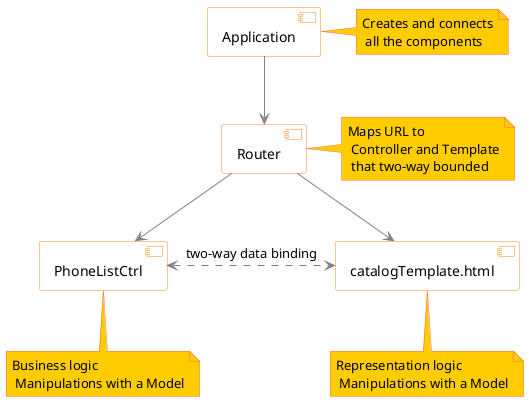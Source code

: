 @startuml
    top to bottom direction

    skinparam component {
        BackgroundColor White
        BorderColor #fd891c
        ArrowColor #808285
    }
    skinparam note {
        BackgroundColor #ffcc00
        BorderColor #ff6665
    }
    skinparam shadowing false

    note "Creates and connects\n all the components" as AppNote
    note "Maps URL to\n Controller and Template\n that two-way bounded" as RouterNote
    note "Business logic\n Manipulations with a Model" as ControllerNote
    note "Representation logic\n Manipulations with a Model" as TemplateNote

    component Application
    component Router
    component PhoneListCtrl
    component catalogTemplate.html

    Application .right. AppNote
    Router .right. RouterNote
    PhoneListCtrl .. ControllerNote
    catalogTemplate.html .. TemplateNote


    Application --> Router
    Router --> PhoneListCtrl
    Router --> catalogTemplate.html

    PhoneListCtrl <..right..> catalogTemplate.html : two-way data binding
@enduml
